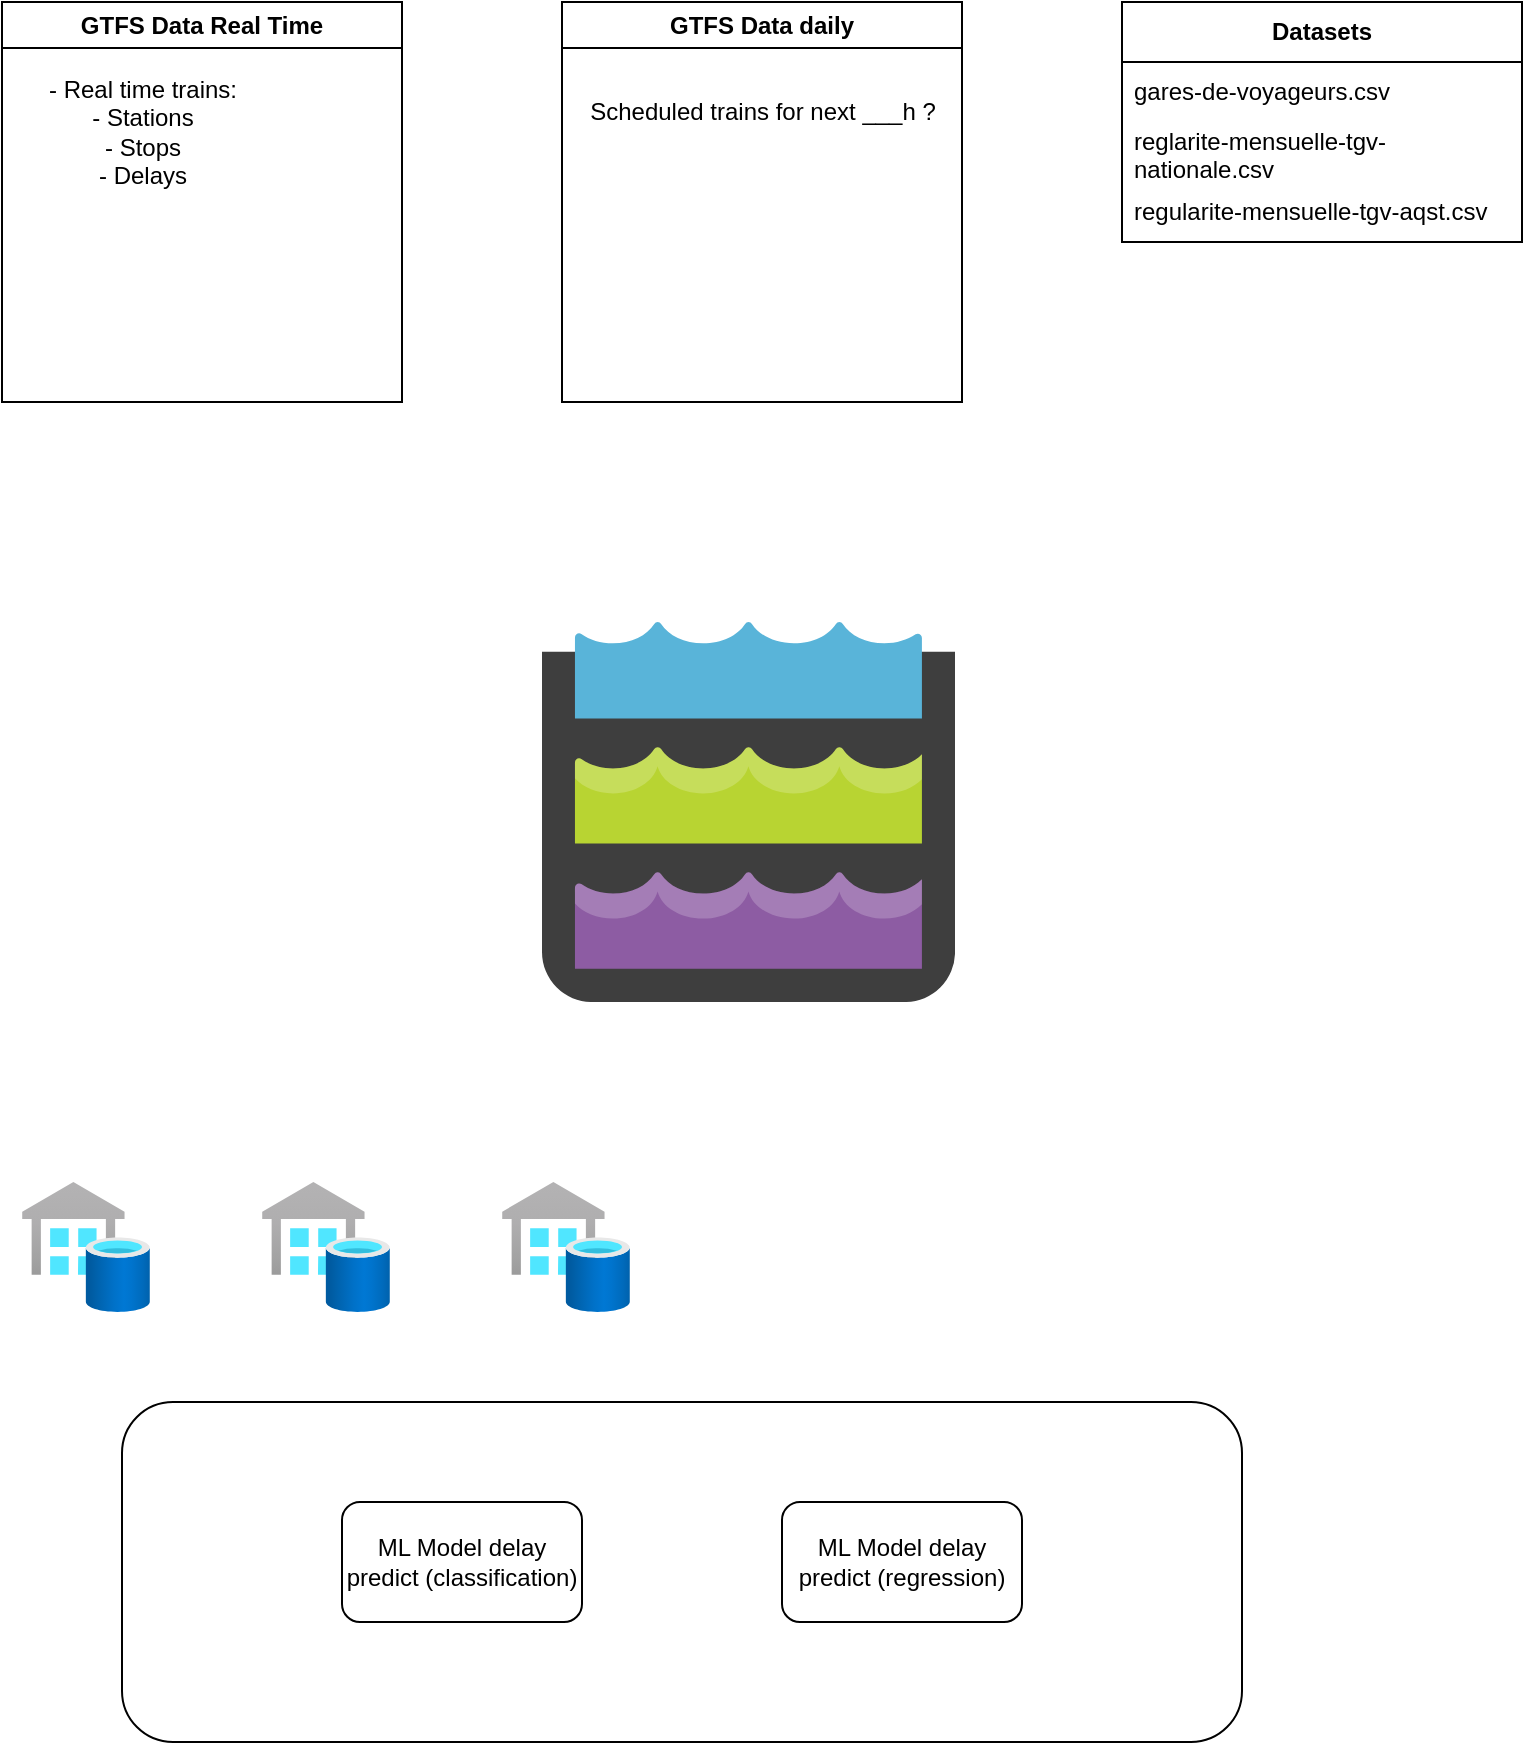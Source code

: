 <mxfile version="24.6.4" type="device">
  <diagram id="C5RBs43oDa-KdzZeNtuy" name="Page-1">
    <mxGraphModel dx="1434" dy="761" grid="1" gridSize="10" guides="1" tooltips="1" connect="1" arrows="1" fold="1" page="1" pageScale="1" pageWidth="827" pageHeight="1169" math="0" shadow="0">
      <root>
        <mxCell id="WIyWlLk6GJQsqaUBKTNV-0" />
        <mxCell id="WIyWlLk6GJQsqaUBKTNV-1" parent="WIyWlLk6GJQsqaUBKTNV-0" />
        <mxCell id="Zsn3IsoFpJ0N-b4485kA-24" value="" style="rounded=1;whiteSpace=wrap;html=1;align=left;" vertex="1" parent="WIyWlLk6GJQsqaUBKTNV-1">
          <mxGeometry x="100" y="740" width="560" height="170" as="geometry" />
        </mxCell>
        <mxCell id="Zsn3IsoFpJ0N-b4485kA-4" value="GTFS Data Real Time" style="swimlane;whiteSpace=wrap;html=1;startSize=23;" vertex="1" parent="WIyWlLk6GJQsqaUBKTNV-1">
          <mxGeometry x="40" y="40" width="200" height="200" as="geometry">
            <mxRectangle x="40" y="40" width="160" height="30" as="alternateBounds" />
          </mxGeometry>
        </mxCell>
        <mxCell id="Zsn3IsoFpJ0N-b4485kA-8" value="&lt;div&gt;- Real time trains:&lt;/div&gt;&lt;div&gt;- Stations&lt;/div&gt;&lt;div&gt;- Stops&lt;/div&gt;&lt;div&gt;- Delays&lt;br&gt;&lt;/div&gt;" style="text;html=1;align=center;verticalAlign=middle;resizable=0;points=[];autosize=1;strokeColor=none;fillColor=none;" vertex="1" parent="Zsn3IsoFpJ0N-b4485kA-4">
          <mxGeometry x="10" y="30" width="120" height="70" as="geometry" />
        </mxCell>
        <mxCell id="Zsn3IsoFpJ0N-b4485kA-7" value="&lt;div&gt;GTFS Data daily&lt;/div&gt;" style="swimlane;whiteSpace=wrap;html=1;" vertex="1" parent="WIyWlLk6GJQsqaUBKTNV-1">
          <mxGeometry x="320" y="40" width="200" height="200" as="geometry" />
        </mxCell>
        <mxCell id="Zsn3IsoFpJ0N-b4485kA-9" value="Scheduled trains for next ___h ?" style="text;html=1;align=center;verticalAlign=middle;resizable=0;points=[];autosize=1;strokeColor=none;fillColor=none;" vertex="1" parent="Zsn3IsoFpJ0N-b4485kA-7">
          <mxGeometry y="40" width="200" height="30" as="geometry" />
        </mxCell>
        <mxCell id="Zsn3IsoFpJ0N-b4485kA-10" value="&lt;div&gt;&lt;b&gt;Datasets&lt;/b&gt;&lt;/div&gt;" style="swimlane;fontStyle=0;childLayout=stackLayout;horizontal=1;startSize=30;horizontalStack=0;resizeParent=1;resizeParentMax=0;resizeLast=0;collapsible=1;marginBottom=0;whiteSpace=wrap;html=1;" vertex="1" parent="WIyWlLk6GJQsqaUBKTNV-1">
          <mxGeometry x="600" y="40" width="200" height="120" as="geometry" />
        </mxCell>
        <mxCell id="Zsn3IsoFpJ0N-b4485kA-11" value="gares-de-voyageurs.csv" style="text;strokeColor=none;fillColor=none;align=left;verticalAlign=middle;spacingLeft=4;spacingRight=4;overflow=hidden;points=[[0,0.5],[1,0.5]];portConstraint=eastwest;rotatable=0;whiteSpace=wrap;html=1;" vertex="1" parent="Zsn3IsoFpJ0N-b4485kA-10">
          <mxGeometry y="30" width="200" height="30" as="geometry" />
        </mxCell>
        <mxCell id="Zsn3IsoFpJ0N-b4485kA-12" value="reglarite-mensuelle-tgv-nationale.csv" style="text;strokeColor=none;fillColor=none;align=left;verticalAlign=middle;spacingLeft=4;spacingRight=4;overflow=hidden;points=[[0,0.5],[1,0.5]];portConstraint=eastwest;rotatable=0;whiteSpace=wrap;html=1;" vertex="1" parent="Zsn3IsoFpJ0N-b4485kA-10">
          <mxGeometry y="60" width="200" height="30" as="geometry" />
        </mxCell>
        <mxCell id="Zsn3IsoFpJ0N-b4485kA-13" value="regularite-mensuelle-tgv-aqst.csv" style="text;strokeColor=none;fillColor=none;align=left;verticalAlign=middle;spacingLeft=4;spacingRight=4;overflow=hidden;points=[[0,0.5],[1,0.5]];portConstraint=eastwest;rotatable=0;whiteSpace=wrap;html=1;" vertex="1" parent="Zsn3IsoFpJ0N-b4485kA-10">
          <mxGeometry y="90" width="200" height="30" as="geometry" />
        </mxCell>
        <mxCell id="Zsn3IsoFpJ0N-b4485kA-15" value="" style="image;sketch=0;aspect=fixed;html=1;points=[];align=center;fontSize=12;image=img/lib/mscae/Data_Lake_Storage.svg;" vertex="1" parent="WIyWlLk6GJQsqaUBKTNV-1">
          <mxGeometry x="310" y="350" width="206.52" height="190" as="geometry" />
        </mxCell>
        <mxCell id="Zsn3IsoFpJ0N-b4485kA-16" value="" style="image;aspect=fixed;html=1;points=[];align=center;fontSize=12;image=img/lib/azure2/databases/SQL_Data_Warehouses.svg;" vertex="1" parent="WIyWlLk6GJQsqaUBKTNV-1">
          <mxGeometry x="50" y="630" width="64" height="65" as="geometry" />
        </mxCell>
        <mxCell id="Zsn3IsoFpJ0N-b4485kA-17" value="" style="image;aspect=fixed;html=1;points=[];align=center;fontSize=12;image=img/lib/azure2/integration/SQL_Data_Warehouses.svg;" vertex="1" parent="WIyWlLk6GJQsqaUBKTNV-1">
          <mxGeometry x="170" y="630" width="64" height="65" as="geometry" />
        </mxCell>
        <mxCell id="Zsn3IsoFpJ0N-b4485kA-18" value="" style="image;aspect=fixed;html=1;points=[];align=center;fontSize=12;image=img/lib/azure2/integration/SQL_Data_Warehouses.svg;" vertex="1" parent="WIyWlLk6GJQsqaUBKTNV-1">
          <mxGeometry x="290" y="630" width="64" height="65" as="geometry" />
        </mxCell>
        <mxCell id="Zsn3IsoFpJ0N-b4485kA-21" value="ML Model delay predict (classification)" style="rounded=1;whiteSpace=wrap;html=1;" vertex="1" parent="WIyWlLk6GJQsqaUBKTNV-1">
          <mxGeometry x="210" y="790" width="120" height="60" as="geometry" />
        </mxCell>
        <mxCell id="Zsn3IsoFpJ0N-b4485kA-22" value="ML Model delay predict (regression)" style="rounded=1;whiteSpace=wrap;html=1;" vertex="1" parent="WIyWlLk6GJQsqaUBKTNV-1">
          <mxGeometry x="430" y="790" width="120" height="60" as="geometry" />
        </mxCell>
      </root>
    </mxGraphModel>
  </diagram>
</mxfile>
